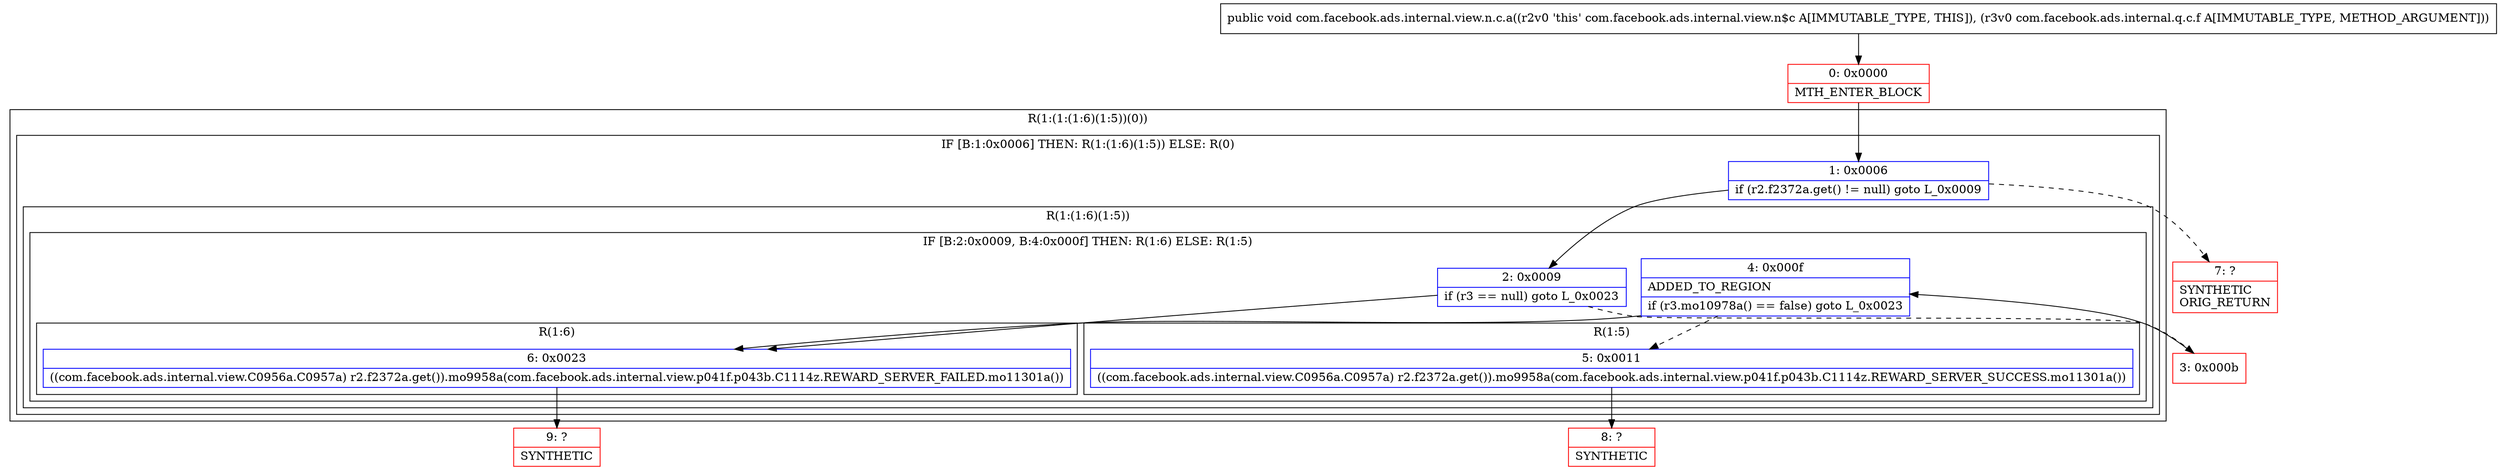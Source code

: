 digraph "CFG forcom.facebook.ads.internal.view.n.c.a(Lcom\/facebook\/ads\/internal\/q\/c\/f;)V" {
subgraph cluster_Region_1251232793 {
label = "R(1:(1:(1:6)(1:5))(0))";
node [shape=record,color=blue];
subgraph cluster_IfRegion_395082533 {
label = "IF [B:1:0x0006] THEN: R(1:(1:6)(1:5)) ELSE: R(0)";
node [shape=record,color=blue];
Node_1 [shape=record,label="{1\:\ 0x0006|if (r2.f2372a.get() != null) goto L_0x0009\l}"];
subgraph cluster_Region_1422021083 {
label = "R(1:(1:6)(1:5))";
node [shape=record,color=blue];
subgraph cluster_IfRegion_258443227 {
label = "IF [B:2:0x0009, B:4:0x000f] THEN: R(1:6) ELSE: R(1:5)";
node [shape=record,color=blue];
Node_2 [shape=record,label="{2\:\ 0x0009|if (r3 == null) goto L_0x0023\l}"];
Node_4 [shape=record,label="{4\:\ 0x000f|ADDED_TO_REGION\l|if (r3.mo10978a() == false) goto L_0x0023\l}"];
subgraph cluster_Region_1744561834 {
label = "R(1:6)";
node [shape=record,color=blue];
Node_6 [shape=record,label="{6\:\ 0x0023|((com.facebook.ads.internal.view.C0956a.C0957a) r2.f2372a.get()).mo9958a(com.facebook.ads.internal.view.p041f.p043b.C1114z.REWARD_SERVER_FAILED.mo11301a())\l}"];
}
subgraph cluster_Region_324729891 {
label = "R(1:5)";
node [shape=record,color=blue];
Node_5 [shape=record,label="{5\:\ 0x0011|((com.facebook.ads.internal.view.C0956a.C0957a) r2.f2372a.get()).mo9958a(com.facebook.ads.internal.view.p041f.p043b.C1114z.REWARD_SERVER_SUCCESS.mo11301a())\l}"];
}
}
}
subgraph cluster_Region_1431321370 {
label = "R(0)";
node [shape=record,color=blue];
}
}
}
Node_0 [shape=record,color=red,label="{0\:\ 0x0000|MTH_ENTER_BLOCK\l}"];
Node_3 [shape=record,color=red,label="{3\:\ 0x000b}"];
Node_7 [shape=record,color=red,label="{7\:\ ?|SYNTHETIC\lORIG_RETURN\l}"];
Node_8 [shape=record,color=red,label="{8\:\ ?|SYNTHETIC\l}"];
Node_9 [shape=record,color=red,label="{9\:\ ?|SYNTHETIC\l}"];
MethodNode[shape=record,label="{public void com.facebook.ads.internal.view.n.c.a((r2v0 'this' com.facebook.ads.internal.view.n$c A[IMMUTABLE_TYPE, THIS]), (r3v0 com.facebook.ads.internal.q.c.f A[IMMUTABLE_TYPE, METHOD_ARGUMENT])) }"];
MethodNode -> Node_0;
Node_1 -> Node_2;
Node_1 -> Node_7[style=dashed];
Node_2 -> Node_3[style=dashed];
Node_2 -> Node_6;
Node_4 -> Node_5[style=dashed];
Node_4 -> Node_6;
Node_6 -> Node_9;
Node_5 -> Node_8;
Node_0 -> Node_1;
Node_3 -> Node_4;
}

